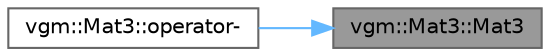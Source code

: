digraph "vgm::Mat3::Mat3"
{
 // LATEX_PDF_SIZE
  bgcolor="transparent";
  edge [fontname=Helvetica,fontsize=10,labelfontname=Helvetica,labelfontsize=10];
  node [fontname=Helvetica,fontsize=10,shape=box,height=0.2,width=0.4];
  rankdir="RL";
  Node1 [id="Node000001",label="vgm::Mat3::Mat3",height=0.2,width=0.4,color="gray40", fillcolor="grey60", style="filled", fontcolor="black",tooltip=" "];
  Node1 -> Node2 [id="edge1_Node000001_Node000002",dir="back",color="steelblue1",style="solid",tooltip=" "];
  Node2 [id="Node000002",label="vgm::Mat3::operator-",height=0.2,width=0.4,color="grey40", fillcolor="white", style="filled",URL="$classvgm_1_1_mat3.html#ada05c818631657862ef37e4c1dfadb40",tooltip=" "];
}
